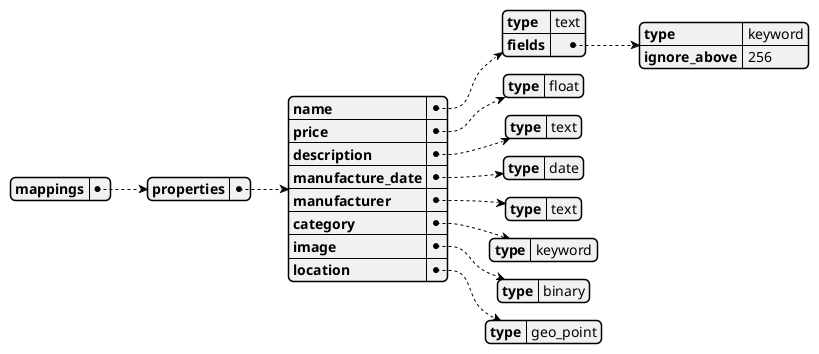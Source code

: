 @startjson
{
  "mappings": {
    "properties": {
      "name": {
        "type": "text",
        "fields":{
            "type": "keyword",
            "ignore_above": 256
        }
      },
      "price": {
        "type": "float"
      },
      "description": {
        "type": "text"
      },
      "manufacture_date": {
        "type": "date"
      },
      "manufacturer": {
        "type": "text"
      },
      "category": {
        "type": "keyword"
      },
      "image": {
        "type": "binary"
      },
      "location": {
        "type": "geo_point"
      }
    }
  }
}


@endjson